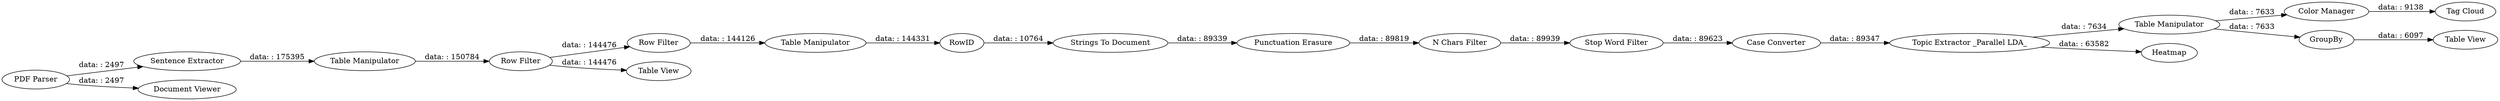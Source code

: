 digraph {
	"7394419865916534685_3" [label="Table Manipulator"]
	"7394419865916534685_14" [label="Case Converter"]
	"7394419865916534685_6" [label="Row Filter"]
	"7394419865916534685_13" [label="Stop Word Filter"]
	"7394419865916534685_19" [label="Color Manager"]
	"7394419865916534685_11" [label="Punctuation Erasure"]
	"7394419865916534685_10" [label="Strings To Document"]
	"7394419865916534685_16" [label="Table Manipulator"]
	"7394419865916534685_7" [label="Table View"]
	"7394419865916534685_8" [label="Table Manipulator"]
	"7394419865916534685_21" [label="Tag Cloud"]
	"7394419865916534685_15" [label="Topic Extractor _Parallel LDA_"]
	"7394419865916534685_20" [label="Table View"]
	"7394419865916534685_17" [label=Heatmap]
	"7394419865916534685_2" [label="Sentence Extractor"]
	"7394419865916534685_9" [label=RowID]
	"7394419865916534685_1" [label="PDF Parser"]
	"7394419865916534685_5" [label="Row Filter"]
	"7394419865916534685_18" [label=GroupBy]
	"7394419865916534685_12" [label="N Chars Filter"]
	"7394419865916534685_4" [label="Document Viewer"]
	"7394419865916534685_19" -> "7394419865916534685_21" [label="data: : 9138"]
	"7394419865916534685_5" -> "7394419865916534685_6" [label="data: : 144476"]
	"7394419865916534685_9" -> "7394419865916534685_10" [label="data: : 10764"]
	"7394419865916534685_10" -> "7394419865916534685_11" [label="data: : 89339"]
	"7394419865916534685_12" -> "7394419865916534685_13" [label="data: : 89939"]
	"7394419865916534685_11" -> "7394419865916534685_12" [label="data: : 89819"]
	"7394419865916534685_16" -> "7394419865916534685_19" [label="data: : 7633"]
	"7394419865916534685_1" -> "7394419865916534685_4" [label="data: : 2497"]
	"7394419865916534685_15" -> "7394419865916534685_16" [label="data: : 7634"]
	"7394419865916534685_6" -> "7394419865916534685_8" [label="data: : 144126"]
	"7394419865916534685_15" -> "7394419865916534685_17" [label="data: : 63582"]
	"7394419865916534685_5" -> "7394419865916534685_7" [label="data: : 144476"]
	"7394419865916534685_16" -> "7394419865916534685_18" [label="data: : 7633"]
	"7394419865916534685_14" -> "7394419865916534685_15" [label="data: : 89347"]
	"7394419865916534685_3" -> "7394419865916534685_5" [label="data: : 150784"]
	"7394419865916534685_2" -> "7394419865916534685_3" [label="data: : 175395"]
	"7394419865916534685_13" -> "7394419865916534685_14" [label="data: : 89623"]
	"7394419865916534685_8" -> "7394419865916534685_9" [label="data: : 144331"]
	"7394419865916534685_18" -> "7394419865916534685_20" [label="data: : 6097"]
	"7394419865916534685_1" -> "7394419865916534685_2" [label="data: : 2497"]
	rankdir=LR
}
